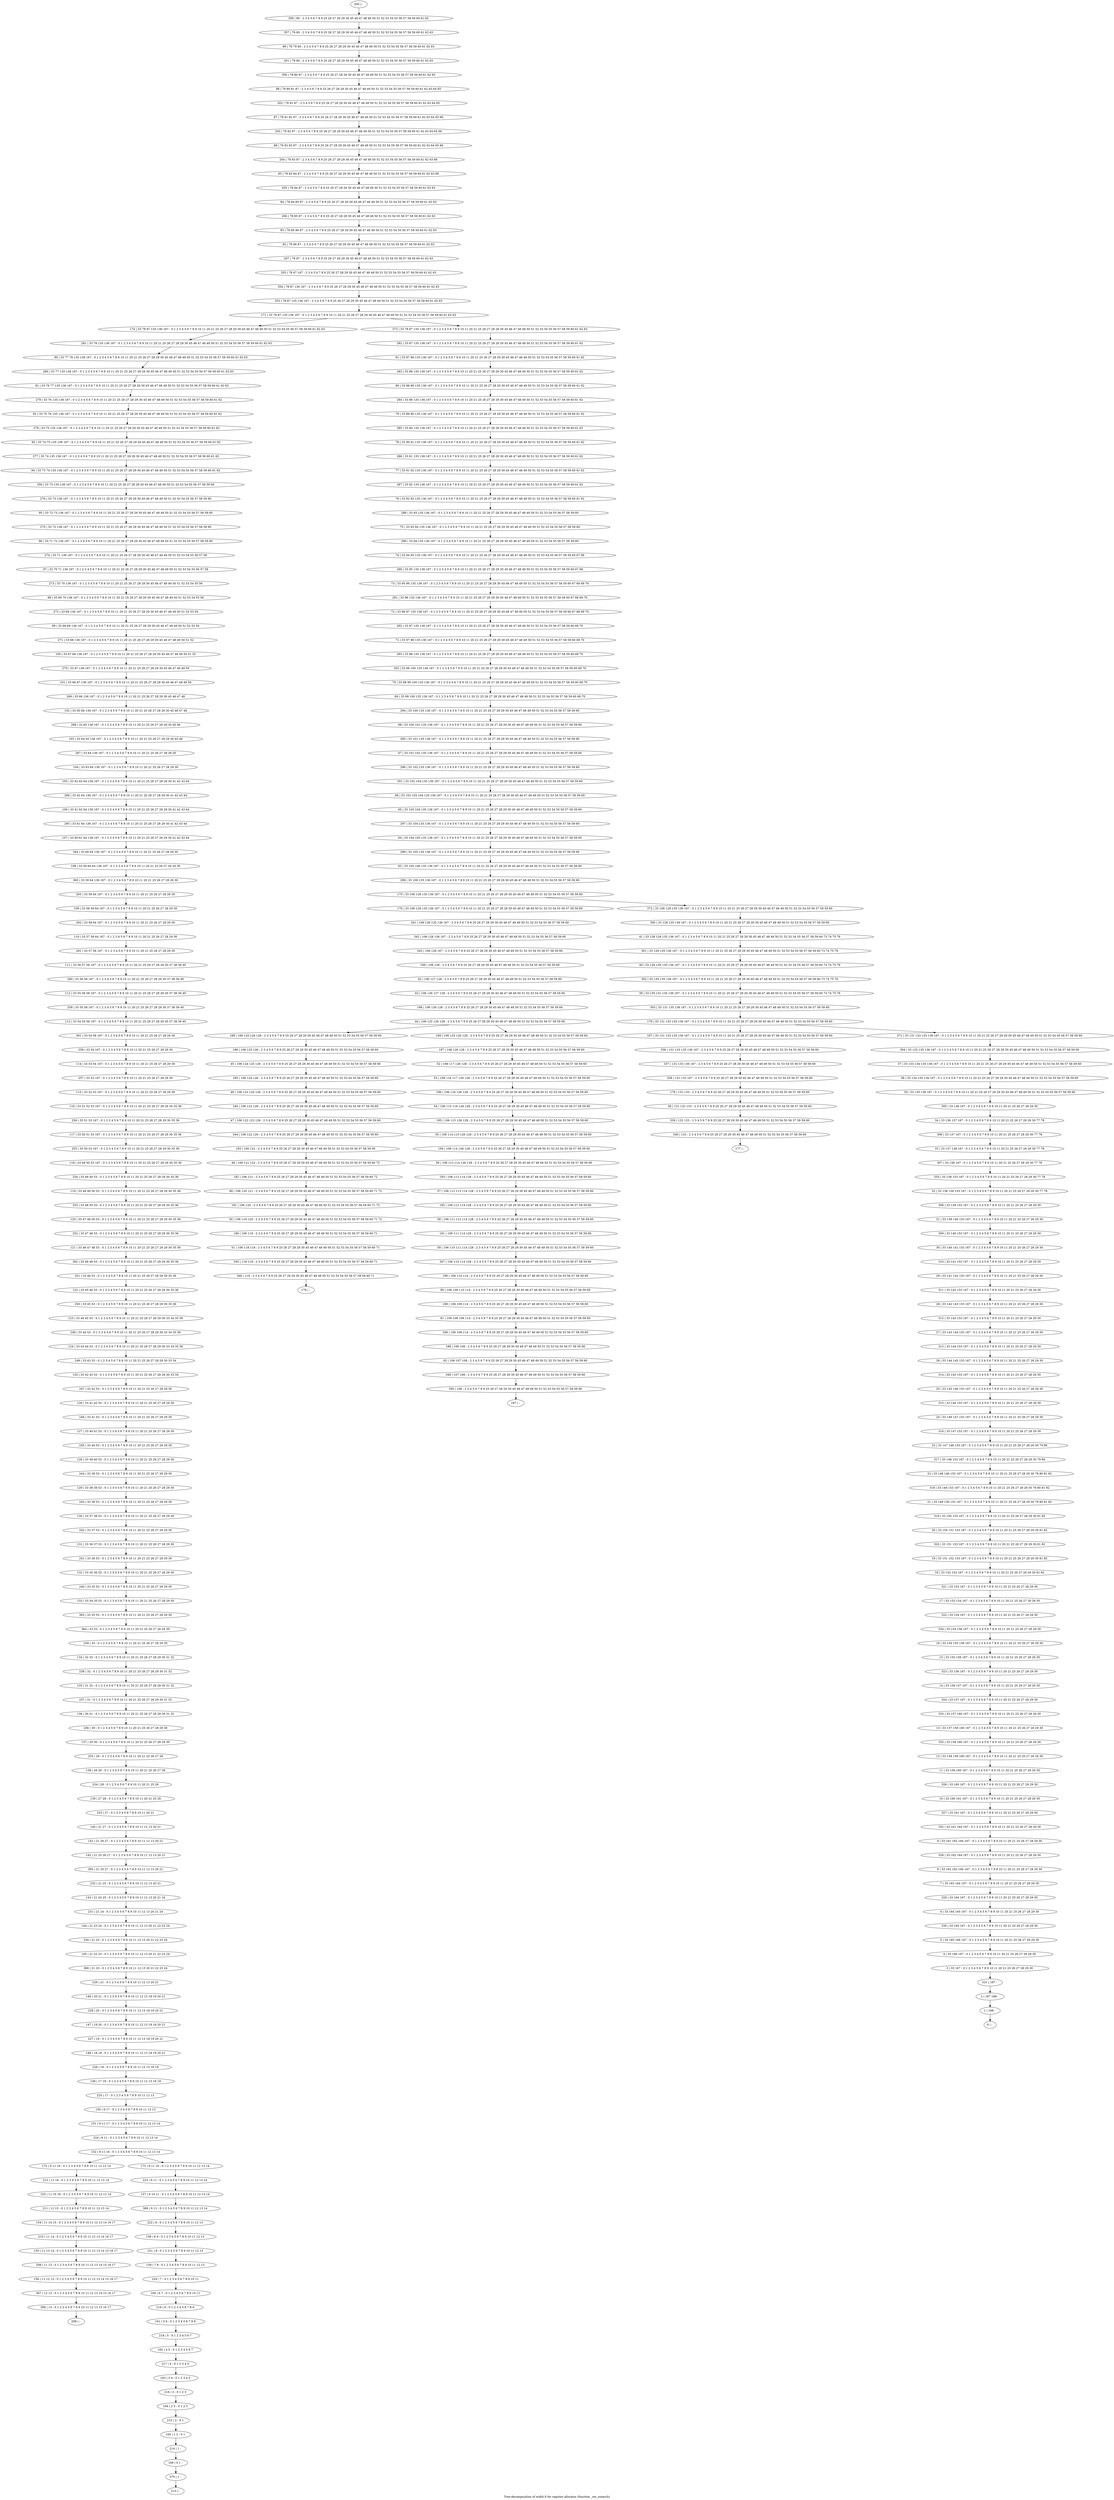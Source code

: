 digraph G {
graph [label="Tree-decomposition of width 6 for register allocator (function _res_nsearch)"]
0[label="0 | : "];
1[label="1 | 168 : "];
2[label="2 | 167 168 : "];
3[label="3 | 33 167 : 0 1 2 3 4 5 6 7 8 9 10 11 20 21 25 26 27 28 29 30 "];
4[label="4 | 33 166 167 : 0 1 2 3 4 5 6 7 8 9 10 11 20 21 25 26 27 28 29 30 "];
5[label="5 | 33 165 166 167 : 0 1 2 3 4 5 6 7 8 9 10 11 20 21 25 26 27 28 29 30 "];
6[label="6 | 33 164 165 167 : 0 1 2 3 4 5 6 7 8 9 10 11 20 21 25 26 27 28 29 30 "];
7[label="7 | 33 163 164 167 : 0 1 2 3 4 5 6 7 8 9 10 11 20 21 25 26 27 28 29 30 "];
8[label="8 | 33 162 163 164 167 : 0 1 2 3 4 5 6 7 8 9 10 11 20 21 25 26 27 28 29 30 "];
9[label="9 | 33 161 162 164 167 : 0 1 2 3 4 5 6 7 8 9 10 11 20 21 25 26 27 28 29 30 "];
10[label="10 | 33 160 161 167 : 0 1 2 3 4 5 6 7 8 9 10 11 20 21 25 26 27 28 29 30 "];
11[label="11 | 33 159 160 167 : 0 1 2 3 4 5 6 7 8 9 10 11 20 21 25 26 27 28 29 30 "];
12[label="12 | 33 158 159 160 167 : 0 1 2 3 4 5 6 7 8 9 10 11 20 21 25 26 27 28 29 30 "];
13[label="13 | 33 157 158 160 167 : 0 1 2 3 4 5 6 7 8 9 10 11 20 21 25 26 27 28 29 30 "];
14[label="14 | 33 156 157 167 : 0 1 2 3 4 5 6 7 8 9 10 11 20 21 25 26 27 28 29 30 "];
15[label="15 | 33 155 156 167 : 0 1 2 3 4 5 6 7 8 9 10 11 20 21 25 26 27 28 29 30 "];
16[label="16 | 33 154 155 156 167 : 0 1 2 3 4 5 6 7 8 9 10 11 20 21 25 26 27 28 29 30 "];
17[label="17 | 33 153 154 167 : 0 1 2 3 4 5 6 7 8 9 10 11 20 21 25 26 27 28 29 30 "];
18[label="18 | 33 152 153 167 : 0 1 2 3 4 5 6 7 8 9 10 11 20 21 25 26 27 28 29 30 81 82 "];
19[label="19 | 33 151 152 153 167 : 0 1 2 3 4 5 6 7 8 9 10 11 20 21 25 26 27 28 29 30 81 82 "];
20[label="20 | 33 150 151 153 167 : 0 1 2 3 4 5 6 7 8 9 10 11 20 21 25 26 27 28 29 30 81 82 "];
21[label="21 | 33 149 150 153 167 : 0 1 2 3 4 5 6 7 8 9 10 11 20 21 25 26 27 28 29 30 79 80 81 82 "];
22[label="22 | 33 148 149 153 167 : 0 1 2 3 4 5 6 7 8 9 10 11 20 21 25 26 27 28 29 30 79 80 81 82 "];
23[label="23 | 33 147 148 153 167 : 0 1 2 3 4 5 6 7 8 9 10 11 20 21 25 26 27 28 29 30 79 80 "];
24[label="24 | 33 146 147 153 167 : 0 1 2 3 4 5 6 7 8 9 10 11 20 21 25 26 27 28 29 30 "];
25[label="25 | 33 145 146 153 167 : 0 1 2 3 4 5 6 7 8 9 10 11 20 21 25 26 27 28 29 30 "];
26[label="26 | 33 144 145 153 167 : 0 1 2 3 4 5 6 7 8 9 10 11 20 21 25 26 27 28 29 30 "];
27[label="27 | 33 143 144 153 167 : 0 1 2 3 4 5 6 7 8 9 10 11 20 21 25 26 27 28 29 30 "];
28[label="28 | 33 142 143 153 167 : 0 1 2 3 4 5 6 7 8 9 10 11 20 21 25 26 27 28 29 30 "];
29[label="29 | 33 141 142 153 167 : 0 1 2 3 4 5 6 7 8 9 10 11 20 21 25 26 27 28 29 30 "];
30[label="30 | 33 140 141 153 167 : 0 1 2 3 4 5 6 7 8 9 10 11 20 21 25 26 27 28 29 30 "];
31[label="31 | 33 139 140 153 167 : 0 1 2 3 4 5 6 7 8 9 10 11 20 21 25 26 27 28 29 30 "];
32[label="32 | 33 138 139 153 167 : 0 1 2 3 4 5 6 7 8 9 10 11 20 21 25 26 27 28 29 30 77 78 "];
33[label="33 | 33 137 138 167 : 0 1 2 3 4 5 6 7 8 9 10 11 20 21 25 26 27 28 29 30 77 78 "];
34[label="34 | 33 136 137 167 : 0 1 2 3 4 5 6 7 8 9 10 11 20 21 25 26 27 28 29 30 77 78 "];
35[label="35 | 33 135 136 167 : 0 1 2 3 4 5 6 7 8 9 10 11 20 21 25 26 27 28 29 30 45 46 47 48 49 50 51 52 53 54 55 56 57 58 59 60 "];
36[label="36 | 33 134 135 136 167 : 0 1 2 3 4 5 6 7 8 9 10 11 20 21 25 26 27 28 29 30 45 46 47 48 49 50 51 52 53 54 55 56 57 58 59 60 "];
37[label="37 | 33 133 134 135 136 167 : 0 1 2 3 4 5 6 7 8 9 10 11 20 21 25 26 27 28 29 30 45 46 47 48 49 50 51 52 53 54 55 56 57 58 59 60 "];
38[label="38 | 131 132 133 : 2 3 4 5 6 7 8 9 25 26 27 28 29 30 45 46 47 48 49 50 51 52 53 54 55 56 57 58 59 60 "];
39[label="39 | 33 130 131 135 136 167 : 0 1 2 3 4 5 6 7 8 9 10 11 20 21 25 26 27 28 29 30 45 46 47 48 49 50 51 52 53 54 55 56 57 58 59 60 73 74 75 76 "];
40[label="40 | 33 129 130 135 136 167 : 0 1 2 3 4 5 6 7 8 9 10 11 20 21 25 26 27 28 29 30 45 46 47 48 49 50 51 52 53 54 55 56 57 58 59 60 73 74 75 76 "];
41[label="41 | 33 128 129 135 136 167 : 0 1 2 3 4 5 6 7 8 9 10 11 20 21 25 26 27 28 29 30 45 46 47 48 49 50 51 52 53 54 55 56 57 58 59 60 73 74 75 76 "];
42[label="42 | 106 127 128 : 2 3 4 5 6 7 8 9 25 26 27 28 29 30 45 46 47 48 49 50 51 52 53 54 55 56 57 58 59 60 "];
43[label="43 | 106 126 127 128 : 2 3 4 5 6 7 8 9 25 26 27 28 29 30 45 46 47 48 49 50 51 52 53 54 55 56 57 58 59 60 "];
44[label="44 | 106 125 126 128 : 2 3 4 5 6 7 8 9 25 26 27 28 29 30 45 46 47 48 49 50 51 52 53 54 55 56 57 58 59 60 "];
45[label="45 | 106 124 125 126 : 2 3 4 5 6 7 8 9 25 26 27 28 29 30 45 46 47 48 49 50 51 52 53 54 55 56 57 58 59 60 "];
46[label="46 | 106 123 124 126 : 2 3 4 5 6 7 8 9 25 26 27 28 29 30 45 46 47 48 49 50 51 52 53 54 55 56 57 58 59 60 "];
47[label="47 | 106 122 123 126 : 2 3 4 5 6 7 8 9 25 26 27 28 29 30 45 46 47 48 49 50 51 52 53 54 55 56 57 58 59 60 "];
48[label="48 | 106 121 122 : 2 3 4 5 6 7 8 9 25 26 27 28 29 30 45 46 47 48 49 50 51 52 53 54 55 56 57 58 59 60 72 "];
49[label="49 | 106 120 121 : 2 3 4 5 6 7 8 9 25 26 27 28 29 30 45 46 47 48 49 50 51 52 53 54 55 56 57 58 59 60 71 72 "];
50[label="50 | 106 119 120 : 2 3 4 5 6 7 8 9 25 26 27 28 29 30 45 46 47 48 49 50 51 52 53 54 55 56 57 58 59 60 71 72 "];
51[label="51 | 106 118 119 : 2 3 4 5 6 7 8 9 25 26 27 28 29 30 45 46 47 48 49 50 51 52 53 54 55 56 57 58 59 60 71 "];
52[label="52 | 106 117 126 128 : 2 3 4 5 6 7 8 9 25 26 27 28 29 30 45 46 47 48 49 50 51 52 53 54 55 56 57 58 59 60 "];
53[label="53 | 106 116 117 126 128 : 2 3 4 5 6 7 8 9 25 26 27 28 29 30 45 46 47 48 49 50 51 52 53 54 55 56 57 58 59 60 "];
54[label="54 | 106 115 116 126 128 : 2 3 4 5 6 7 8 9 25 26 27 28 29 30 45 46 47 48 49 50 51 52 53 54 55 56 57 58 59 60 "];
55[label="55 | 106 114 115 126 128 : 2 3 4 5 6 7 8 9 25 26 27 28 29 30 45 46 47 48 49 50 51 52 53 54 55 56 57 58 59 60 "];
56[label="56 | 106 113 114 126 128 : 2 3 4 5 6 7 8 9 25 26 27 28 29 30 45 46 47 48 49 50 51 52 53 54 55 56 57 58 59 60 "];
57[label="57 | 106 112 113 114 128 : 2 3 4 5 6 7 8 9 25 26 27 28 29 30 45 46 47 48 49 50 51 52 53 54 55 56 57 58 59 60 "];
58[label="58 | 106 111 112 114 128 : 2 3 4 5 6 7 8 9 25 26 27 28 29 30 45 46 47 48 49 50 51 52 53 54 55 56 57 58 59 60 "];
59[label="59 | 106 110 111 114 128 : 2 3 4 5 6 7 8 9 25 26 27 28 29 30 45 46 47 48 49 50 51 52 53 54 55 56 57 58 59 60 "];
60[label="60 | 106 109 110 114 : 2 3 4 5 6 7 8 9 25 26 27 28 29 30 45 46 47 48 49 50 51 52 53 54 55 56 57 58 59 60 "];
61[label="61 | 106 108 109 114 : 2 3 4 5 6 7 8 9 25 26 27 28 29 30 45 46 47 48 49 50 51 52 53 54 55 56 57 58 59 60 "];
62[label="62 | 106 107 108 : 2 3 4 5 6 7 8 9 25 26 27 28 29 30 45 46 47 48 49 50 51 52 53 54 55 56 57 58 59 60 "];
63[label="63 | 33 105 106 135 136 167 : 0 1 2 3 4 5 6 7 8 9 10 11 20 21 25 26 27 28 29 30 45 46 47 48 49 50 51 52 53 54 55 56 57 58 59 60 "];
64[label="64 | 33 104 105 135 136 167 : 0 1 2 3 4 5 6 7 8 9 10 11 20 21 25 26 27 28 29 30 45 46 47 48 49 50 51 52 53 54 55 56 57 58 59 60 "];
65[label="65 | 33 103 104 135 136 167 : 0 1 2 3 4 5 6 7 8 9 10 11 20 21 25 26 27 28 29 30 45 46 47 48 49 50 51 52 53 54 55 56 57 58 59 60 "];
66[label="66 | 33 102 103 104 135 136 167 : 0 1 2 3 4 5 6 7 8 9 10 11 20 21 25 26 27 28 29 30 45 46 47 48 49 50 51 52 53 54 55 56 57 58 59 60 "];
67[label="67 | 33 101 102 135 136 167 : 0 1 2 3 4 5 6 7 8 9 10 11 20 21 25 26 27 28 29 30 45 46 47 48 49 50 51 52 53 54 55 56 57 58 59 60 "];
68[label="68 | 33 100 101 135 136 167 : 0 1 2 3 4 5 6 7 8 9 10 11 20 21 25 26 27 28 29 30 45 46 47 48 49 50 51 52 53 54 55 56 57 58 59 60 "];
69[label="69 | 33 99 100 135 136 167 : 0 1 2 3 4 5 6 7 8 9 10 11 20 21 25 26 27 28 29 30 45 46 47 48 49 50 51 52 53 54 55 56 57 58 59 60 69 70 "];
70[label="70 | 33 98 99 100 135 136 167 : 0 1 2 3 4 5 6 7 8 9 10 11 20 21 25 26 27 28 29 30 45 46 47 48 49 50 51 52 53 54 55 56 57 58 59 60 69 70 "];
71[label="71 | 33 97 98 135 136 167 : 0 1 2 3 4 5 6 7 8 9 10 11 20 21 25 26 27 28 29 30 45 46 47 48 49 50 51 52 53 54 55 56 57 58 59 60 69 70 "];
72[label="72 | 33 96 97 135 136 167 : 0 1 2 3 4 5 6 7 8 9 10 11 20 21 25 26 27 28 29 30 45 46 47 48 49 50 51 52 53 54 55 56 57 58 59 60 67 68 69 70 "];
73[label="73 | 33 95 96 135 136 167 : 0 1 2 3 4 5 6 7 8 9 10 11 20 21 25 26 27 28 29 30 45 46 47 48 49 50 51 52 53 54 55 56 57 58 59 60 67 68 69 70 "];
74[label="74 | 33 94 95 135 136 167 : 0 1 2 3 4 5 6 7 8 9 10 11 20 21 25 26 27 28 29 30 45 46 47 48 49 50 51 52 53 54 55 56 57 58 59 60 67 68 "];
75[label="75 | 33 93 94 135 136 167 : 0 1 2 3 4 5 6 7 8 9 10 11 20 21 25 26 27 28 29 30 45 46 47 48 49 50 51 52 53 54 55 56 57 58 59 60 "];
76[label="76 | 33 92 93 135 136 167 : 0 1 2 3 4 5 6 7 8 9 10 11 20 21 25 26 27 28 29 30 45 46 47 48 49 50 51 52 53 54 55 56 57 58 59 60 61 62 "];
77[label="77 | 33 91 92 135 136 167 : 0 1 2 3 4 5 6 7 8 9 10 11 20 21 25 26 27 28 29 30 45 46 47 48 49 50 51 52 53 54 55 56 57 58 59 60 61 62 "];
78[label="78 | 33 90 91 135 136 167 : 0 1 2 3 4 5 6 7 8 9 10 11 20 21 25 26 27 28 29 30 45 46 47 48 49 50 51 52 53 54 55 56 57 58 59 60 61 62 "];
79[label="79 | 33 89 90 135 136 167 : 0 1 2 3 4 5 6 7 8 9 10 11 20 21 25 26 27 28 29 30 45 46 47 48 49 50 51 52 53 54 55 56 57 58 59 60 61 62 "];
80[label="80 | 33 88 89 135 136 167 : 0 1 2 3 4 5 6 7 8 9 10 11 20 21 25 26 27 28 29 30 45 46 47 48 49 50 51 52 53 54 55 56 57 58 59 60 61 62 "];
81[label="81 | 33 87 88 135 136 167 : 0 1 2 3 4 5 6 7 8 9 10 11 20 21 25 26 27 28 29 30 45 46 47 48 49 50 51 52 53 54 55 56 57 58 59 60 61 62 "];
82[label="82 | 78 86 87 : 2 3 4 5 6 7 8 9 25 26 27 28 29 30 45 46 47 48 49 50 51 52 53 54 55 56 57 58 59 60 61 62 63 "];
83[label="83 | 78 85 86 87 : 2 3 4 5 6 7 8 9 25 26 27 28 29 30 45 46 47 48 49 50 51 52 53 54 55 56 57 58 59 60 61 62 63 "];
84[label="84 | 78 84 85 87 : 2 3 4 5 6 7 8 9 25 26 27 28 29 30 45 46 47 48 49 50 51 52 53 54 55 56 57 58 59 60 61 62 63 "];
85[label="85 | 78 83 84 87 : 2 3 4 5 6 7 8 9 25 26 27 28 29 30 45 46 47 48 49 50 51 52 53 54 55 56 57 58 59 60 61 62 63 66 "];
86[label="86 | 78 82 83 87 : 2 3 4 5 6 7 8 9 25 26 27 28 29 30 45 46 47 48 49 50 51 52 53 54 55 56 57 58 59 60 61 62 63 64 65 66 "];
87[label="87 | 78 81 82 87 : 2 3 4 5 6 7 8 9 25 26 27 28 29 30 45 46 47 48 49 50 51 52 53 54 55 56 57 58 59 60 61 62 63 64 65 66 "];
88[label="88 | 78 80 81 87 : 2 3 4 5 6 7 8 9 25 26 27 28 29 30 45 46 47 48 49 50 51 52 53 54 55 56 57 58 59 60 61 62 63 64 65 "];
89[label="89 | 78 79 80 : 2 3 4 5 6 7 8 9 25 26 27 28 29 30 45 46 47 48 49 50 51 52 53 54 55 56 57 58 59 60 61 62 63 "];
90[label="90 | 33 77 78 135 136 167 : 0 1 2 3 4 5 6 7 8 9 10 11 20 21 25 26 27 28 29 30 45 46 47 48 49 50 51 52 53 54 55 56 57 58 59 60 61 62 63 "];
91[label="91 | 33 76 77 135 136 167 : 0 1 2 3 4 5 6 7 8 9 10 11 20 21 25 26 27 28 29 30 45 46 47 48 49 50 51 52 53 54 55 56 57 58 59 60 61 62 63 "];
92[label="92 | 33 75 76 135 136 167 : 0 1 2 3 4 5 6 7 8 9 10 11 20 21 25 26 27 28 29 30 45 46 47 48 49 50 51 52 53 54 55 56 57 58 59 60 61 62 "];
93[label="93 | 33 74 75 135 136 167 : 0 1 2 3 4 5 6 7 8 9 10 11 20 21 25 26 27 28 29 30 45 46 47 48 49 50 51 52 53 54 55 56 57 58 59 60 61 62 "];
94[label="94 | 33 73 74 135 136 167 : 0 1 2 3 4 5 6 7 8 9 10 11 20 21 25 26 27 28 29 30 45 46 47 48 49 50 51 52 53 54 55 56 57 58 59 60 61 62 "];
95[label="95 | 33 72 73 136 167 : 0 1 2 3 4 5 6 7 8 9 10 11 20 21 25 26 27 28 29 30 45 46 47 48 49 50 51 52 53 54 55 56 57 58 59 60 "];
96[label="96 | 33 71 72 136 167 : 0 1 2 3 4 5 6 7 8 9 10 11 20 21 25 26 27 28 29 30 45 46 47 48 49 50 51 52 53 54 55 56 57 58 59 60 "];
97[label="97 | 33 70 71 136 167 : 0 1 2 3 4 5 6 7 8 9 10 11 20 21 25 26 27 28 29 30 45 46 47 48 49 50 51 52 53 54 55 56 57 58 "];
98[label="98 | 33 69 70 136 167 : 0 1 2 3 4 5 6 7 8 9 10 11 20 21 25 26 27 28 29 30 45 46 47 48 49 50 51 52 53 54 55 56 "];
99[label="99 | 33 68 69 136 167 : 0 1 2 3 4 5 6 7 8 9 10 11 20 21 25 26 27 28 29 30 45 46 47 48 49 50 51 52 53 54 "];
100[label="100 | 33 67 68 136 167 : 0 1 2 3 4 5 6 7 8 9 10 11 20 21 25 26 27 28 29 30 45 46 47 48 49 50 51 52 "];
101[label="101 | 33 66 67 136 167 : 0 1 2 3 4 5 6 7 8 9 10 11 20 21 25 26 27 28 29 30 45 46 47 48 49 50 "];
102[label="102 | 33 65 66 136 167 : 0 1 2 3 4 5 6 7 8 9 10 11 20 21 25 26 27 28 29 30 45 46 47 48 "];
103[label="103 | 33 64 65 136 167 : 0 1 2 3 4 5 6 7 8 9 10 11 20 21 25 26 27 28 29 30 45 46 "];
104[label="104 | 33 63 64 136 167 : 0 1 2 3 4 5 6 7 8 9 10 11 20 21 25 26 27 28 29 30 "];
105[label="105 | 33 62 63 64 136 167 : 0 1 2 3 4 5 6 7 8 9 10 11 20 21 25 26 27 28 29 30 41 42 43 44 "];
106[label="106 | 33 61 62 64 136 167 : 0 1 2 3 4 5 6 7 8 9 10 11 20 21 25 26 27 28 29 30 41 42 43 44 "];
107[label="107 | 33 60 61 64 136 167 : 0 1 2 3 4 5 6 7 8 9 10 11 20 21 25 26 27 28 29 30 41 42 43 44 "];
108[label="108 | 33 59 60 64 136 167 : 0 1 2 3 4 5 6 7 8 9 10 11 20 21 25 26 27 28 29 30 "];
109[label="109 | 33 58 59 64 167 : 0 1 2 3 4 5 6 7 8 9 10 11 20 21 25 26 27 28 29 30 "];
110[label="110 | 33 57 58 64 167 : 0 1 2 3 4 5 6 7 8 9 10 11 20 21 25 26 27 28 29 30 "];
111[label="111 | 33 56 57 58 167 : 0 1 2 3 4 5 6 7 8 9 10 11 20 21 25 26 27 28 29 30 37 38 39 40 "];
112[label="112 | 33 55 56 58 167 : 0 1 2 3 4 5 6 7 8 9 10 11 20 21 25 26 27 28 29 30 37 38 39 40 "];
113[label="113 | 33 54 55 58 167 : 0 1 2 3 4 5 6 7 8 9 10 11 20 21 25 26 27 28 29 30 37 38 39 40 "];
114[label="114 | 33 53 54 167 : 0 1 2 3 4 5 6 7 8 9 10 11 20 21 25 26 27 28 29 30 "];
115[label="115 | 33 52 53 167 : 0 1 2 3 4 5 6 7 8 9 10 11 20 21 25 26 27 28 29 30 "];
116[label="116 | 33 51 52 53 167 : 0 1 2 3 4 5 6 7 8 9 10 11 20 21 25 26 27 28 29 30 35 36 "];
117[label="117 | 33 50 51 53 167 : 0 1 2 3 4 5 6 7 8 9 10 11 20 21 25 26 27 28 29 30 35 36 "];
118[label="118 | 33 49 50 53 167 : 0 1 2 3 4 5 6 7 8 9 10 11 20 21 25 26 27 28 29 30 35 36 "];
119[label="119 | 33 48 49 50 53 : 0 1 2 3 4 5 6 7 8 9 10 11 20 21 25 26 27 28 29 30 35 36 "];
120[label="120 | 33 47 48 50 53 : 0 1 2 3 4 5 6 7 8 9 10 11 20 21 25 26 27 28 29 30 35 36 "];
121[label="121 | 33 46 47 48 53 : 0 1 2 3 4 5 6 7 8 9 10 11 20 21 25 26 27 28 29 30 35 36 "];
122[label="122 | 33 45 46 53 : 0 1 2 3 4 5 6 7 8 9 10 11 20 21 25 26 27 28 29 30 35 36 "];
123[label="123 | 33 44 45 53 : 0 1 2 3 4 5 6 7 8 9 10 11 20 21 25 26 27 28 29 30 33 34 35 36 "];
124[label="124 | 33 43 44 53 : 0 1 2 3 4 5 6 7 8 9 10 11 20 21 25 26 27 28 29 30 33 34 35 36 "];
125[label="125 | 33 42 43 53 : 0 1 2 3 4 5 6 7 8 9 10 11 20 21 25 26 27 28 29 30 33 34 "];
126[label="126 | 33 41 42 53 : 0 1 2 3 4 5 6 7 8 9 10 11 20 21 25 26 27 28 29 30 "];
127[label="127 | 33 40 41 53 : 0 1 2 3 4 5 6 7 8 9 10 11 20 21 25 26 27 28 29 30 "];
128[label="128 | 33 39 40 53 : 0 1 2 3 4 5 6 7 8 9 10 11 20 21 25 26 27 28 29 30 "];
129[label="129 | 33 38 39 53 : 0 1 2 3 4 5 6 7 8 9 10 11 20 21 25 26 27 28 29 30 "];
130[label="130 | 33 37 38 53 : 0 1 2 3 4 5 6 7 8 9 10 11 20 21 25 26 27 28 29 30 "];
131[label="131 | 33 36 37 53 : 0 1 2 3 4 5 6 7 8 9 10 11 20 21 25 26 27 28 29 30 "];
132[label="132 | 33 35 36 53 : 0 1 2 3 4 5 6 7 8 9 10 11 20 21 25 26 27 28 29 30 "];
133[label="133 | 33 34 35 53 : 0 1 2 3 4 5 6 7 8 9 10 11 20 21 25 26 27 28 29 30 "];
134[label="134 | 32 33 : 0 1 2 3 4 5 6 7 8 9 10 11 20 21 25 26 27 28 29 30 31 32 "];
135[label="135 | 31 32 : 0 1 2 3 4 5 6 7 8 9 10 11 20 21 25 26 27 28 29 30 31 32 "];
136[label="136 | 30 31 : 0 1 2 3 4 5 6 7 8 9 10 11 20 21 25 26 27 28 29 30 31 32 "];
137[label="137 | 29 30 : 0 1 2 3 4 5 6 7 8 9 10 11 20 21 25 26 27 28 29 30 "];
138[label="138 | 28 29 : 0 1 2 3 4 5 6 7 8 9 10 11 20 21 25 26 27 28 "];
139[label="139 | 27 28 : 0 1 2 3 4 5 6 7 8 9 10 11 20 21 25 26 "];
140[label="140 | 21 27 : 0 1 2 3 4 5 6 7 8 9 10 11 12 13 20 21 "];
141[label="141 | 21 26 27 : 0 1 2 3 4 5 6 7 8 9 10 11 12 13 20 21 "];
142[label="142 | 21 25 26 27 : 0 1 2 3 4 5 6 7 8 9 10 11 12 13 20 21 "];
143[label="143 | 21 24 25 : 0 1 2 3 4 5 6 7 8 9 10 11 12 13 20 21 24 "];
144[label="144 | 21 23 24 : 0 1 2 3 4 5 6 7 8 9 10 11 12 13 20 21 22 23 24 "];
145[label="145 | 21 22 23 : 0 1 2 3 4 5 6 7 8 9 10 11 12 13 20 21 22 23 24 "];
146[label="146 | 20 21 : 0 1 2 3 4 5 6 7 8 9 10 11 12 13 18 19 20 21 "];
147[label="147 | 19 20 : 0 1 2 3 4 5 6 7 8 9 10 11 12 13 18 19 20 21 "];
148[label="148 | 18 19 : 0 1 2 3 4 5 6 7 8 9 10 11 12 13 18 19 20 21 "];
149[label="149 | 17 18 : 0 1 2 3 4 5 6 7 8 9 10 11 12 13 18 19 "];
150[label="150 | 9 17 : 0 1 2 3 4 5 6 7 8 9 10 11 12 13 "];
151[label="151 | 9 11 17 : 0 1 2 3 4 5 6 7 8 9 10 11 12 13 14 "];
152[label="152 | 9 11 16 : 0 1 2 3 4 5 6 7 8 9 10 11 12 13 14 "];
153[label="153 | 11 15 16 : 0 1 2 3 4 5 6 7 8 9 10 11 12 13 14 "];
154[label="154 | 11 14 15 : 0 1 2 3 4 5 6 7 8 9 10 11 12 13 14 16 17 "];
155[label="155 | 11 13 14 : 0 1 2 3 4 5 6 7 8 9 10 11 12 13 14 15 16 17 "];
156[label="156 | 11 12 13 : 0 1 2 3 4 5 6 7 8 9 10 11 12 13 14 15 16 17 "];
157[label="157 | 9 10 11 : 0 1 2 3 4 5 6 7 8 9 10 11 12 13 14 "];
158[label="158 | 8 9 : 0 1 2 3 4 5 6 7 8 9 10 11 12 13 "];
159[label="159 | 7 8 : 0 1 2 3 4 5 6 7 8 9 10 11 12 13 "];
160[label="160 | 6 7 : 0 1 2 3 4 5 6 7 8 9 10 11 "];
161[label="161 | 5 6 : 0 1 2 3 4 5 6 7 8 9 "];
162[label="162 | 4 5 : 0 1 2 3 4 5 6 7 "];
163[label="163 | 3 4 : 0 1 2 3 4 5 "];
164[label="164 | 2 3 : 0 1 2 3 "];
165[label="165 | 1 2 : 0 1 "];
166[label="166 | 0 1 : "];
167[label="167 | 33 131 133 135 136 167 : 0 1 2 3 4 5 6 7 8 9 10 11 20 21 25 26 27 28 29 30 45 46 47 48 49 50 51 52 53 54 55 56 57 58 59 60 "];
168[label="168 | 106 125 126 128 : 2 3 4 5 6 7 8 9 25 26 27 28 29 30 45 46 47 48 49 50 51 52 53 54 55 56 57 58 59 60 "];
169[label="169 | 106 125 126 128 : 2 3 4 5 6 7 8 9 25 26 27 28 29 30 45 46 47 48 49 50 51 52 53 54 55 56 57 58 59 60 "];
170[label="170 | 33 106 128 135 136 167 : 0 1 2 3 4 5 6 7 8 9 10 11 20 21 25 26 27 28 29 30 45 46 47 48 49 50 51 52 53 54 55 56 57 58 59 60 "];
171[label="171 | 33 78 87 135 136 167 : 0 1 2 3 4 5 6 7 8 9 10 11 20 21 25 26 27 28 29 30 45 46 47 48 49 50 51 52 53 54 55 56 57 58 59 60 61 62 63 "];
172[label="172 | 9 11 16 : 0 1 2 3 4 5 6 7 8 9 10 11 12 13 14 "];
173[label="173 | 9 11 16 : 0 1 2 3 4 5 6 7 8 9 10 11 12 13 14 "];
174[label="174 | 33 78 87 135 136 167 : 0 1 2 3 4 5 6 7 8 9 10 11 20 21 25 26 27 28 29 30 45 46 47 48 49 50 51 52 53 54 55 56 57 58 59 60 61 62 63 "];
175[label="175 | 33 106 128 135 136 167 : 0 1 2 3 4 5 6 7 8 9 10 11 20 21 25 26 27 28 29 30 45 46 47 48 49 50 51 52 53 54 55 56 57 58 59 60 "];
176[label="176 | 33 131 133 135 136 167 : 0 1 2 3 4 5 6 7 8 9 10 11 20 21 25 26 27 28 29 30 45 46 47 48 49 50 51 52 53 54 55 56 57 58 59 60 "];
177[label="177 | : "];
178[label="178 | 131 133 : 2 3 4 5 6 7 8 9 25 26 27 28 29 30 45 46 47 48 49 50 51 52 53 54 55 56 57 58 59 60 "];
179[label="179 | : "];
180[label="180 | 106 119 : 2 3 4 5 6 7 8 9 25 26 27 28 29 30 45 46 47 48 49 50 51 52 53 54 55 56 57 58 59 60 71 "];
181[label="181 | 106 120 : 2 3 4 5 6 7 8 9 25 26 27 28 29 30 45 46 47 48 49 50 51 52 53 54 55 56 57 58 59 60 71 72 "];
182[label="182 | 106 121 : 2 3 4 5 6 7 8 9 25 26 27 28 29 30 45 46 47 48 49 50 51 52 53 54 55 56 57 58 59 60 72 "];
183[label="183 | 106 122 : 2 3 4 5 6 7 8 9 25 26 27 28 29 30 45 46 47 48 49 50 51 52 53 54 55 56 57 58 59 60 "];
184[label="184 | 106 123 126 : 2 3 4 5 6 7 8 9 25 26 27 28 29 30 45 46 47 48 49 50 51 52 53 54 55 56 57 58 59 60 "];
185[label="185 | 106 124 126 : 2 3 4 5 6 7 8 9 25 26 27 28 29 30 45 46 47 48 49 50 51 52 53 54 55 56 57 58 59 60 "];
186[label="186 | 106 125 126 : 2 3 4 5 6 7 8 9 25 26 27 28 29 30 45 46 47 48 49 50 51 52 53 54 55 56 57 58 59 60 "];
187[label="187 | : "];
188[label="188 | 106 108 : 2 3 4 5 6 7 8 9 25 26 27 28 29 30 45 46 47 48 49 50 51 52 53 54 55 56 57 58 59 60 "];
189[label="189 | 106 109 114 : 2 3 4 5 6 7 8 9 25 26 27 28 29 30 45 46 47 48 49 50 51 52 53 54 55 56 57 58 59 60 "];
190[label="190 | 106 110 114 : 2 3 4 5 6 7 8 9 25 26 27 28 29 30 45 46 47 48 49 50 51 52 53 54 55 56 57 58 59 60 "];
191[label="191 | 106 111 114 128 : 2 3 4 5 6 7 8 9 25 26 27 28 29 30 45 46 47 48 49 50 51 52 53 54 55 56 57 58 59 60 "];
192[label="192 | 106 112 114 128 : 2 3 4 5 6 7 8 9 25 26 27 28 29 30 45 46 47 48 49 50 51 52 53 54 55 56 57 58 59 60 "];
193[label="193 | 106 113 114 128 : 2 3 4 5 6 7 8 9 25 26 27 28 29 30 45 46 47 48 49 50 51 52 53 54 55 56 57 58 59 60 "];
194[label="194 | 106 114 126 128 : 2 3 4 5 6 7 8 9 25 26 27 28 29 30 45 46 47 48 49 50 51 52 53 54 55 56 57 58 59 60 "];
195[label="195 | 106 115 126 128 : 2 3 4 5 6 7 8 9 25 26 27 28 29 30 45 46 47 48 49 50 51 52 53 54 55 56 57 58 59 60 "];
196[label="196 | 106 116 126 128 : 2 3 4 5 6 7 8 9 25 26 27 28 29 30 45 46 47 48 49 50 51 52 53 54 55 56 57 58 59 60 "];
197[label="197 | 106 126 128 : 2 3 4 5 6 7 8 9 25 26 27 28 29 30 45 46 47 48 49 50 51 52 53 54 55 56 57 58 59 60 "];
198[label="198 | 106 126 128 : 2 3 4 5 6 7 8 9 25 26 27 28 29 30 45 46 47 48 49 50 51 52 53 54 55 56 57 58 59 60 "];
199[label="199 | 106 128 : 2 3 4 5 6 7 8 9 25 26 27 28 29 30 45 46 47 48 49 50 51 52 53 54 55 56 57 58 59 60 "];
200[label="200 | : "];
201[label="201 | 78 80 : 2 3 4 5 6 7 8 9 25 26 27 28 29 30 45 46 47 48 49 50 51 52 53 54 55 56 57 58 59 60 61 62 63 "];
202[label="202 | 78 81 87 : 2 3 4 5 6 7 8 9 25 26 27 28 29 30 45 46 47 48 49 50 51 52 53 54 55 56 57 58 59 60 61 62 63 64 65 "];
203[label="203 | 78 82 87 : 2 3 4 5 6 7 8 9 25 26 27 28 29 30 45 46 47 48 49 50 51 52 53 54 55 56 57 58 59 60 61 62 63 64 65 66 "];
204[label="204 | 78 83 87 : 2 3 4 5 6 7 8 9 25 26 27 28 29 30 45 46 47 48 49 50 51 52 53 54 55 56 57 58 59 60 61 62 63 66 "];
205[label="205 | 78 84 87 : 2 3 4 5 6 7 8 9 25 26 27 28 29 30 45 46 47 48 49 50 51 52 53 54 55 56 57 58 59 60 61 62 63 "];
206[label="206 | 78 85 87 : 2 3 4 5 6 7 8 9 25 26 27 28 29 30 45 46 47 48 49 50 51 52 53 54 55 56 57 58 59 60 61 62 63 "];
207[label="207 | 78 87 : 2 3 4 5 6 7 8 9 25 26 27 28 29 30 45 46 47 48 49 50 51 52 53 54 55 56 57 58 59 60 61 62 63 "];
208[label="208 | : "];
209[label="209 | 11 13 : 0 1 2 3 4 5 6 7 8 9 10 11 12 13 14 15 16 17 "];
210[label="210 | 11 14 : 0 1 2 3 4 5 6 7 8 9 10 11 12 13 14 16 17 "];
211[label="211 | 11 15 : 0 1 2 3 4 5 6 7 8 9 10 11 12 13 14 "];
212[label="212 | 11 16 : 0 1 2 3 4 5 6 7 8 9 10 11 12 13 14 "];
213[label="213 | : "];
214[label="214 | 1 : "];
215[label="215 | 2 : 0 1 "];
216[label="216 | 3 : 0 1 2 3 "];
217[label="217 | 4 : 0 1 2 3 4 5 "];
218[label="218 | 5 : 0 1 2 3 4 5 6 7 "];
219[label="219 | 6 : 0 1 2 3 4 5 6 7 8 9 "];
220[label="220 | 7 : 0 1 2 3 4 5 6 7 8 9 10 11 "];
221[label="221 | 8 : 0 1 2 3 4 5 6 7 8 9 10 11 12 13 "];
222[label="222 | 9 : 0 1 2 3 4 5 6 7 8 9 10 11 12 13 "];
223[label="223 | 9 11 : 0 1 2 3 4 5 6 7 8 9 10 11 12 13 14 "];
224[label="224 | 9 11 : 0 1 2 3 4 5 6 7 8 9 10 11 12 13 14 "];
225[label="225 | 17 : 0 1 2 3 4 5 6 7 8 9 10 11 12 13 "];
226[label="226 | 18 : 0 1 2 3 4 5 6 7 8 9 10 11 12 13 18 19 "];
227[label="227 | 19 : 0 1 2 3 4 5 6 7 8 9 10 11 12 13 18 19 20 21 "];
228[label="228 | 20 : 0 1 2 3 4 5 6 7 8 9 10 11 12 13 18 19 20 21 "];
229[label="229 | 21 : 0 1 2 3 4 5 6 7 8 9 10 11 12 13 20 21 "];
230[label="230 | 21 23 : 0 1 2 3 4 5 6 7 8 9 10 11 12 13 20 21 22 23 24 "];
231[label="231 | 21 24 : 0 1 2 3 4 5 6 7 8 9 10 11 12 13 20 21 24 "];
232[label="232 | 21 25 : 0 1 2 3 4 5 6 7 8 9 10 11 12 13 20 21 "];
233[label="233 | 27 : 0 1 2 3 4 5 6 7 8 9 10 11 20 21 "];
234[label="234 | 28 : 0 1 2 3 4 5 6 7 8 9 10 11 20 21 25 26 "];
235[label="235 | 29 : 0 1 2 3 4 5 6 7 8 9 10 11 20 21 25 26 27 28 "];
236[label="236 | 30 : 0 1 2 3 4 5 6 7 8 9 10 11 20 21 25 26 27 28 29 30 "];
237[label="237 | 31 : 0 1 2 3 4 5 6 7 8 9 10 11 20 21 25 26 27 28 29 30 31 32 "];
238[label="238 | 32 : 0 1 2 3 4 5 6 7 8 9 10 11 20 21 25 26 27 28 29 30 31 32 "];
239[label="239 | 33 : 0 1 2 3 4 5 6 7 8 9 10 11 20 21 25 26 27 28 29 30 "];
240[label="240 | 33 35 53 : 0 1 2 3 4 5 6 7 8 9 10 11 20 21 25 26 27 28 29 30 "];
241[label="241 | 33 36 53 : 0 1 2 3 4 5 6 7 8 9 10 11 20 21 25 26 27 28 29 30 "];
242[label="242 | 33 37 53 : 0 1 2 3 4 5 6 7 8 9 10 11 20 21 25 26 27 28 29 30 "];
243[label="243 | 33 38 53 : 0 1 2 3 4 5 6 7 8 9 10 11 20 21 25 26 27 28 29 30 "];
244[label="244 | 33 39 53 : 0 1 2 3 4 5 6 7 8 9 10 11 20 21 25 26 27 28 29 30 "];
245[label="245 | 33 40 53 : 0 1 2 3 4 5 6 7 8 9 10 11 20 21 25 26 27 28 29 30 "];
246[label="246 | 33 41 53 : 0 1 2 3 4 5 6 7 8 9 10 11 20 21 25 26 27 28 29 30 "];
247[label="247 | 33 42 53 : 0 1 2 3 4 5 6 7 8 9 10 11 20 21 25 26 27 28 29 30 "];
248[label="248 | 33 43 53 : 0 1 2 3 4 5 6 7 8 9 10 11 20 21 25 26 27 28 29 30 33 34 "];
249[label="249 | 33 44 53 : 0 1 2 3 4 5 6 7 8 9 10 11 20 21 25 26 27 28 29 30 33 34 35 36 "];
250[label="250 | 33 45 53 : 0 1 2 3 4 5 6 7 8 9 10 11 20 21 25 26 27 28 29 30 35 36 "];
251[label="251 | 33 46 53 : 0 1 2 3 4 5 6 7 8 9 10 11 20 21 25 26 27 28 29 30 35 36 "];
252[label="252 | 33 47 48 53 : 0 1 2 3 4 5 6 7 8 9 10 11 20 21 25 26 27 28 29 30 35 36 "];
253[label="253 | 33 48 50 53 : 0 1 2 3 4 5 6 7 8 9 10 11 20 21 25 26 27 28 29 30 35 36 "];
254[label="254 | 33 49 50 53 : 0 1 2 3 4 5 6 7 8 9 10 11 20 21 25 26 27 28 29 30 35 36 "];
255[label="255 | 33 50 53 167 : 0 1 2 3 4 5 6 7 8 9 10 11 20 21 25 26 27 28 29 30 35 36 "];
256[label="256 | 33 51 53 167 : 0 1 2 3 4 5 6 7 8 9 10 11 20 21 25 26 27 28 29 30 35 36 "];
257[label="257 | 33 53 167 : 0 1 2 3 4 5 6 7 8 9 10 11 20 21 25 26 27 28 29 30 "];
258[label="258 | 33 54 167 : 0 1 2 3 4 5 6 7 8 9 10 11 20 21 25 26 27 28 29 30 "];
259[label="259 | 33 55 58 167 : 0 1 2 3 4 5 6 7 8 9 10 11 20 21 25 26 27 28 29 30 37 38 39 40 "];
260[label="260 | 33 56 58 167 : 0 1 2 3 4 5 6 7 8 9 10 11 20 21 25 26 27 28 29 30 37 38 39 40 "];
261[label="261 | 33 57 58 167 : 0 1 2 3 4 5 6 7 8 9 10 11 20 21 25 26 27 28 29 30 "];
262[label="262 | 33 58 64 167 : 0 1 2 3 4 5 6 7 8 9 10 11 20 21 25 26 27 28 29 30 "];
263[label="263 | 33 59 64 167 : 0 1 2 3 4 5 6 7 8 9 10 11 20 21 25 26 27 28 29 30 "];
264[label="264 | 33 60 64 136 167 : 0 1 2 3 4 5 6 7 8 9 10 11 20 21 25 26 27 28 29 30 "];
265[label="265 | 33 61 64 136 167 : 0 1 2 3 4 5 6 7 8 9 10 11 20 21 25 26 27 28 29 30 41 42 43 44 "];
266[label="266 | 33 62 64 136 167 : 0 1 2 3 4 5 6 7 8 9 10 11 20 21 25 26 27 28 29 30 41 42 43 44 "];
267[label="267 | 33 64 136 167 : 0 1 2 3 4 5 6 7 8 9 10 11 20 21 25 26 27 28 29 30 "];
268[label="268 | 33 65 136 167 : 0 1 2 3 4 5 6 7 8 9 10 11 20 21 25 26 27 28 29 30 45 46 "];
269[label="269 | 33 66 136 167 : 0 1 2 3 4 5 6 7 8 9 10 11 20 21 25 26 27 28 29 30 45 46 47 48 "];
270[label="270 | 33 67 136 167 : 0 1 2 3 4 5 6 7 8 9 10 11 20 21 25 26 27 28 29 30 45 46 47 48 49 50 "];
271[label="271 | 33 68 136 167 : 0 1 2 3 4 5 6 7 8 9 10 11 20 21 25 26 27 28 29 30 45 46 47 48 49 50 51 52 "];
272[label="272 | 33 69 136 167 : 0 1 2 3 4 5 6 7 8 9 10 11 20 21 25 26 27 28 29 30 45 46 47 48 49 50 51 52 53 54 "];
273[label="273 | 33 70 136 167 : 0 1 2 3 4 5 6 7 8 9 10 11 20 21 25 26 27 28 29 30 45 46 47 48 49 50 51 52 53 54 55 56 "];
274[label="274 | 33 71 136 167 : 0 1 2 3 4 5 6 7 8 9 10 11 20 21 25 26 27 28 29 30 45 46 47 48 49 50 51 52 53 54 55 56 57 58 "];
275[label="275 | 33 72 136 167 : 0 1 2 3 4 5 6 7 8 9 10 11 20 21 25 26 27 28 29 30 45 46 47 48 49 50 51 52 53 54 55 56 57 58 59 60 "];
276[label="276 | 33 73 136 167 : 0 1 2 3 4 5 6 7 8 9 10 11 20 21 25 26 27 28 29 30 45 46 47 48 49 50 51 52 53 54 55 56 57 58 59 60 "];
277[label="277 | 33 74 135 136 167 : 0 1 2 3 4 5 6 7 8 9 10 11 20 21 25 26 27 28 29 30 45 46 47 48 49 50 51 52 53 54 55 56 57 58 59 60 61 62 "];
278[label="278 | 33 75 135 136 167 : 0 1 2 3 4 5 6 7 8 9 10 11 20 21 25 26 27 28 29 30 45 46 47 48 49 50 51 52 53 54 55 56 57 58 59 60 61 62 "];
279[label="279 | 33 76 135 136 167 : 0 1 2 3 4 5 6 7 8 9 10 11 20 21 25 26 27 28 29 30 45 46 47 48 49 50 51 52 53 54 55 56 57 58 59 60 61 62 "];
280[label="280 | 33 77 135 136 167 : 0 1 2 3 4 5 6 7 8 9 10 11 20 21 25 26 27 28 29 30 45 46 47 48 49 50 51 52 53 54 55 56 57 58 59 60 61 62 63 "];
281[label="281 | 33 78 135 136 167 : 0 1 2 3 4 5 6 7 8 9 10 11 20 21 25 26 27 28 29 30 45 46 47 48 49 50 51 52 53 54 55 56 57 58 59 60 61 62 63 "];
282[label="282 | 33 87 135 136 167 : 0 1 2 3 4 5 6 7 8 9 10 11 20 21 25 26 27 28 29 30 45 46 47 48 49 50 51 52 53 54 55 56 57 58 59 60 61 62 "];
283[label="283 | 33 88 135 136 167 : 0 1 2 3 4 5 6 7 8 9 10 11 20 21 25 26 27 28 29 30 45 46 47 48 49 50 51 52 53 54 55 56 57 58 59 60 61 62 "];
284[label="284 | 33 89 135 136 167 : 0 1 2 3 4 5 6 7 8 9 10 11 20 21 25 26 27 28 29 30 45 46 47 48 49 50 51 52 53 54 55 56 57 58 59 60 61 62 "];
285[label="285 | 33 90 135 136 167 : 0 1 2 3 4 5 6 7 8 9 10 11 20 21 25 26 27 28 29 30 45 46 47 48 49 50 51 52 53 54 55 56 57 58 59 60 61 62 "];
286[label="286 | 33 91 135 136 167 : 0 1 2 3 4 5 6 7 8 9 10 11 20 21 25 26 27 28 29 30 45 46 47 48 49 50 51 52 53 54 55 56 57 58 59 60 61 62 "];
287[label="287 | 33 92 135 136 167 : 0 1 2 3 4 5 6 7 8 9 10 11 20 21 25 26 27 28 29 30 45 46 47 48 49 50 51 52 53 54 55 56 57 58 59 60 61 62 "];
288[label="288 | 33 93 135 136 167 : 0 1 2 3 4 5 6 7 8 9 10 11 20 21 25 26 27 28 29 30 45 46 47 48 49 50 51 52 53 54 55 56 57 58 59 60 "];
289[label="289 | 33 94 135 136 167 : 0 1 2 3 4 5 6 7 8 9 10 11 20 21 25 26 27 28 29 30 45 46 47 48 49 50 51 52 53 54 55 56 57 58 59 60 "];
290[label="290 | 33 95 135 136 167 : 0 1 2 3 4 5 6 7 8 9 10 11 20 21 25 26 27 28 29 30 45 46 47 48 49 50 51 52 53 54 55 56 57 58 59 60 67 68 "];
291[label="291 | 33 96 135 136 167 : 0 1 2 3 4 5 6 7 8 9 10 11 20 21 25 26 27 28 29 30 45 46 47 48 49 50 51 52 53 54 55 56 57 58 59 60 67 68 69 70 "];
292[label="292 | 33 97 135 136 167 : 0 1 2 3 4 5 6 7 8 9 10 11 20 21 25 26 27 28 29 30 45 46 47 48 49 50 51 52 53 54 55 56 57 58 59 60 69 70 "];
293[label="293 | 33 98 135 136 167 : 0 1 2 3 4 5 6 7 8 9 10 11 20 21 25 26 27 28 29 30 45 46 47 48 49 50 51 52 53 54 55 56 57 58 59 60 69 70 "];
294[label="294 | 33 100 135 136 167 : 0 1 2 3 4 5 6 7 8 9 10 11 20 21 25 26 27 28 29 30 45 46 47 48 49 50 51 52 53 54 55 56 57 58 59 60 "];
295[label="295 | 33 101 135 136 167 : 0 1 2 3 4 5 6 7 8 9 10 11 20 21 25 26 27 28 29 30 45 46 47 48 49 50 51 52 53 54 55 56 57 58 59 60 "];
296[label="296 | 33 102 135 136 167 : 0 1 2 3 4 5 6 7 8 9 10 11 20 21 25 26 27 28 29 30 45 46 47 48 49 50 51 52 53 54 55 56 57 58 59 60 "];
297[label="297 | 33 104 135 136 167 : 0 1 2 3 4 5 6 7 8 9 10 11 20 21 25 26 27 28 29 30 45 46 47 48 49 50 51 52 53 54 55 56 57 58 59 60 "];
298[label="298 | 33 105 135 136 167 : 0 1 2 3 4 5 6 7 8 9 10 11 20 21 25 26 27 28 29 30 45 46 47 48 49 50 51 52 53 54 55 56 57 58 59 60 "];
299[label="299 | 33 106 135 136 167 : 0 1 2 3 4 5 6 7 8 9 10 11 20 21 25 26 27 28 29 30 45 46 47 48 49 50 51 52 53 54 55 56 57 58 59 60 "];
300[label="300 | 33 128 135 136 167 : 0 1 2 3 4 5 6 7 8 9 10 11 20 21 25 26 27 28 29 30 45 46 47 48 49 50 51 52 53 54 55 56 57 58 59 60 "];
301[label="301 | 33 129 135 136 167 : 0 1 2 3 4 5 6 7 8 9 10 11 20 21 25 26 27 28 29 30 45 46 47 48 49 50 51 52 53 54 55 56 57 58 59 60 73 74 75 76 "];
302[label="302 | 33 130 135 136 167 : 0 1 2 3 4 5 6 7 8 9 10 11 20 21 25 26 27 28 29 30 45 46 47 48 49 50 51 52 53 54 55 56 57 58 59 60 73 74 75 76 "];
303[label="303 | 33 131 135 136 167 : 0 1 2 3 4 5 6 7 8 9 10 11 20 21 25 26 27 28 29 30 45 46 47 48 49 50 51 52 53 54 55 56 57 58 59 60 "];
304[label="304 | 33 133 135 136 167 : 0 1 2 3 4 5 6 7 8 9 10 11 20 21 25 26 27 28 29 30 45 46 47 48 49 50 51 52 53 54 55 56 57 58 59 60 "];
305[label="305 | 33 136 167 : 0 1 2 3 4 5 6 7 8 9 10 11 20 21 25 26 27 28 29 30 "];
306[label="306 | 33 137 167 : 0 1 2 3 4 5 6 7 8 9 10 11 20 21 25 26 27 28 29 30 77 78 "];
307[label="307 | 33 138 167 : 0 1 2 3 4 5 6 7 8 9 10 11 20 21 25 26 27 28 29 30 77 78 "];
308[label="308 | 33 139 153 167 : 0 1 2 3 4 5 6 7 8 9 10 11 20 21 25 26 27 28 29 30 "];
309[label="309 | 33 140 153 167 : 0 1 2 3 4 5 6 7 8 9 10 11 20 21 25 26 27 28 29 30 "];
310[label="310 | 33 141 153 167 : 0 1 2 3 4 5 6 7 8 9 10 11 20 21 25 26 27 28 29 30 "];
311[label="311 | 33 142 153 167 : 0 1 2 3 4 5 6 7 8 9 10 11 20 21 25 26 27 28 29 30 "];
312[label="312 | 33 143 153 167 : 0 1 2 3 4 5 6 7 8 9 10 11 20 21 25 26 27 28 29 30 "];
313[label="313 | 33 144 153 167 : 0 1 2 3 4 5 6 7 8 9 10 11 20 21 25 26 27 28 29 30 "];
314[label="314 | 33 145 153 167 : 0 1 2 3 4 5 6 7 8 9 10 11 20 21 25 26 27 28 29 30 "];
315[label="315 | 33 146 153 167 : 0 1 2 3 4 5 6 7 8 9 10 11 20 21 25 26 27 28 29 30 "];
316[label="316 | 33 147 153 167 : 0 1 2 3 4 5 6 7 8 9 10 11 20 21 25 26 27 28 29 30 "];
317[label="317 | 33 148 153 167 : 0 1 2 3 4 5 6 7 8 9 10 11 20 21 25 26 27 28 29 30 79 80 "];
318[label="318 | 33 149 153 167 : 0 1 2 3 4 5 6 7 8 9 10 11 20 21 25 26 27 28 29 30 79 80 81 82 "];
319[label="319 | 33 150 153 167 : 0 1 2 3 4 5 6 7 8 9 10 11 20 21 25 26 27 28 29 30 81 82 "];
320[label="320 | 33 151 153 167 : 0 1 2 3 4 5 6 7 8 9 10 11 20 21 25 26 27 28 29 30 81 82 "];
321[label="321 | 33 153 167 : 0 1 2 3 4 5 6 7 8 9 10 11 20 21 25 26 27 28 29 30 "];
322[label="322 | 33 154 167 : 0 1 2 3 4 5 6 7 8 9 10 11 20 21 25 26 27 28 29 30 "];
323[label="323 | 33 156 167 : 0 1 2 3 4 5 6 7 8 9 10 11 20 21 25 26 27 28 29 30 "];
324[label="324 | 33 157 167 : 0 1 2 3 4 5 6 7 8 9 10 11 20 21 25 26 27 28 29 30 "];
325[label="325 | 33 158 160 167 : 0 1 2 3 4 5 6 7 8 9 10 11 20 21 25 26 27 28 29 30 "];
326[label="326 | 33 160 167 : 0 1 2 3 4 5 6 7 8 9 10 11 20 21 25 26 27 28 29 30 "];
327[label="327 | 33 161 167 : 0 1 2 3 4 5 6 7 8 9 10 11 20 21 25 26 27 28 29 30 "];
328[label="328 | 33 162 164 167 : 0 1 2 3 4 5 6 7 8 9 10 11 20 21 25 26 27 28 29 30 "];
329[label="329 | 33 164 167 : 0 1 2 3 4 5 6 7 8 9 10 11 20 21 25 26 27 28 29 30 "];
330[label="330 | 33 165 167 : 0 1 2 3 4 5 6 7 8 9 10 11 20 21 25 26 27 28 29 30 "];
331[label="331 | 167 : "];
332[label="332 | 33 161 164 167 : 0 1 2 3 4 5 6 7 8 9 10 11 20 21 25 26 27 28 29 30 "];
333[label="333 | 33 157 160 167 : 0 1 2 3 4 5 6 7 8 9 10 11 20 21 25 26 27 28 29 30 "];
334[label="334 | 33 154 156 167 : 0 1 2 3 4 5 6 7 8 9 10 11 20 21 25 26 27 28 29 30 "];
335[label="335 | 33 138 153 167 : 0 1 2 3 4 5 6 7 8 9 10 11 20 21 25 26 27 28 29 30 77 78 "];
336[label="336 | 131 133 135 136 167 : 2 3 4 5 6 7 8 9 25 26 27 28 29 30 45 46 47 48 49 50 51 52 53 54 55 56 57 58 59 60 "];
337[label="337 | 131 133 136 167 : 2 3 4 5 6 7 8 9 25 26 27 28 29 30 45 46 47 48 49 50 51 52 53 54 55 56 57 58 59 60 "];
338[label="338 | 131 133 167 : 2 3 4 5 6 7 8 9 25 26 27 28 29 30 45 46 47 48 49 50 51 52 53 54 55 56 57 58 59 60 "];
339[label="339 | 132 133 : 2 3 4 5 6 7 8 9 25 26 27 28 29 30 45 46 47 48 49 50 51 52 53 54 55 56 57 58 59 60 "];
340[label="340 | 133 : 2 3 4 5 6 7 8 9 25 26 27 28 29 30 45 46 47 48 49 50 51 52 53 54 55 56 57 58 59 60 "];
341[label="341 | 106 128 135 136 167 : 2 3 4 5 6 7 8 9 25 26 27 28 29 30 45 46 47 48 49 50 51 52 53 54 55 56 57 58 59 60 "];
342[label="342 | 106 128 136 167 : 2 3 4 5 6 7 8 9 25 26 27 28 29 30 45 46 47 48 49 50 51 52 53 54 55 56 57 58 59 60 "];
343[label="343 | 106 128 167 : 2 3 4 5 6 7 8 9 25 26 27 28 29 30 45 46 47 48 49 50 51 52 53 54 55 56 57 58 59 60 "];
344[label="344 | 106 122 126 : 2 3 4 5 6 7 8 9 25 26 27 28 29 30 45 46 47 48 49 50 51 52 53 54 55 56 57 58 59 60 "];
345[label="345 | 118 119 : 2 3 4 5 6 7 8 9 25 26 27 28 29 30 45 46 47 48 49 50 51 52 53 54 55 56 57 58 59 60 71 "];
346[label="346 | 119 : 2 3 4 5 6 7 8 9 25 26 27 28 29 30 45 46 47 48 49 50 51 52 53 54 55 56 57 58 59 60 71 "];
347[label="347 | 106 110 114 128 : 2 3 4 5 6 7 8 9 25 26 27 28 29 30 45 46 47 48 49 50 51 52 53 54 55 56 57 58 59 60 "];
348[label="348 | 106 108 114 : 2 3 4 5 6 7 8 9 25 26 27 28 29 30 45 46 47 48 49 50 51 52 53 54 55 56 57 58 59 60 "];
349[label="349 | 107 108 : 2 3 4 5 6 7 8 9 25 26 27 28 29 30 45 46 47 48 49 50 51 52 53 54 55 56 57 58 59 60 "];
350[label="350 | 108 : 2 3 4 5 6 7 8 9 25 26 27 28 29 30 45 46 47 48 49 50 51 52 53 54 55 56 57 58 59 60 "];
351[label="351 | 33 102 104 135 136 167 : 0 1 2 3 4 5 6 7 8 9 10 11 20 21 25 26 27 28 29 30 45 46 47 48 49 50 51 52 53 54 55 56 57 58 59 60 "];
352[label="352 | 33 98 100 135 136 167 : 0 1 2 3 4 5 6 7 8 9 10 11 20 21 25 26 27 28 29 30 45 46 47 48 49 50 51 52 53 54 55 56 57 58 59 60 69 70 "];
353[label="353 | 78 87 135 136 167 : 2 3 4 5 6 7 8 9 25 26 27 28 29 30 45 46 47 48 49 50 51 52 53 54 55 56 57 58 59 60 61 62 63 "];
354[label="354 | 78 87 136 167 : 2 3 4 5 6 7 8 9 25 26 27 28 29 30 45 46 47 48 49 50 51 52 53 54 55 56 57 58 59 60 61 62 63 "];
355[label="355 | 78 87 167 : 2 3 4 5 6 7 8 9 25 26 27 28 29 30 45 46 47 48 49 50 51 52 53 54 55 56 57 58 59 60 61 62 63 "];
356[label="356 | 78 80 87 : 2 3 4 5 6 7 8 9 25 26 27 28 29 30 45 46 47 48 49 50 51 52 53 54 55 56 57 58 59 60 61 62 63 "];
357[label="357 | 79 80 : 2 3 4 5 6 7 8 9 25 26 27 28 29 30 45 46 47 48 49 50 51 52 53 54 55 56 57 58 59 60 61 62 63 "];
358[label="358 | 80 : 2 3 4 5 6 7 8 9 25 26 27 28 29 30 45 46 47 48 49 50 51 52 53 54 55 56 57 58 59 60 61 62 "];
359[label="359 | 33 73 135 136 167 : 0 1 2 3 4 5 6 7 8 9 10 11 20 21 25 26 27 28 29 30 45 46 47 48 49 50 51 52 53 54 55 56 57 58 59 60 "];
360[label="360 | 33 59 64 136 167 : 0 1 2 3 4 5 6 7 8 9 10 11 20 21 25 26 27 28 29 30 "];
361[label="361 | 33 54 58 167 : 0 1 2 3 4 5 6 7 8 9 10 11 20 21 25 26 27 28 29 30 "];
362[label="362 | 33 46 48 53 : 0 1 2 3 4 5 6 7 8 9 10 11 20 21 25 26 27 28 29 30 35 36 "];
363[label="363 | 33 35 53 : 0 1 2 3 4 5 6 7 8 9 10 11 20 21 25 26 27 28 29 30 "];
364[label="364 | 33 53 : 0 1 2 3 4 5 6 7 8 9 10 11 20 21 25 26 27 28 29 30 "];
365[label="365 | 21 25 27 : 0 1 2 3 4 5 6 7 8 9 10 11 12 13 20 21 "];
366[label="366 | 21 23 : 0 1 2 3 4 5 6 7 8 9 10 11 12 13 20 21 22 23 24 "];
367[label="367 | 12 13 : 0 1 2 3 4 5 6 7 8 9 10 11 12 13 14 15 16 17 "];
368[label="368 | 13 : 0 1 2 3 4 5 6 7 8 9 10 11 12 13 15 16 17 "];
369[label="369 | 9 11 : 0 1 2 3 4 5 6 7 8 9 10 11 12 13 14 "];
370[label="370 | 1 : "];
371[label="371 | 33 131 133 135 136 167 : 0 1 2 3 4 5 6 7 8 9 10 11 20 21 25 26 27 28 29 30 45 46 47 48 49 50 51 52 53 54 55 56 57 58 59 60 "];
372[label="372 | 33 106 128 135 136 167 : 0 1 2 3 4 5 6 7 8 9 10 11 20 21 25 26 27 28 29 30 45 46 47 48 49 50 51 52 53 54 55 56 57 58 59 60 "];
373[label="373 | 33 78 87 135 136 167 : 0 1 2 3 4 5 6 7 8 9 10 11 20 21 25 26 27 28 29 30 45 46 47 48 49 50 51 52 53 54 55 56 57 58 59 60 61 62 63 "];
42->43 ;
52->53 ;
104->105 ;
115->116 ;
140->141 ;
141->142 ;
150->151 ;
44->168 ;
44->169 ;
152->172 ;
152->173 ;
178->38 ;
180->51 ;
50->180 ;
181->50 ;
49->181 ;
182->49 ;
48->182 ;
183->48 ;
184->47 ;
46->184 ;
185->46 ;
45->185 ;
186->45 ;
168->186 ;
188->62 ;
189->61 ;
60->189 ;
190->60 ;
191->59 ;
58->191 ;
192->58 ;
57->192 ;
193->57 ;
56->193 ;
194->56 ;
55->194 ;
195->55 ;
54->195 ;
196->54 ;
53->196 ;
197->52 ;
169->197 ;
198->44 ;
43->198 ;
199->42 ;
209->156 ;
155->209 ;
210->155 ;
154->210 ;
211->154 ;
153->211 ;
212->153 ;
172->212 ;
214->166 ;
165->214 ;
215->165 ;
164->215 ;
216->164 ;
163->216 ;
217->163 ;
162->217 ;
218->162 ;
161->218 ;
219->161 ;
160->219 ;
220->160 ;
159->220 ;
221->159 ;
158->221 ;
222->158 ;
223->157 ;
173->223 ;
224->152 ;
151->224 ;
225->150 ;
149->225 ;
226->149 ;
148->226 ;
227->148 ;
147->227 ;
228->147 ;
146->228 ;
229->146 ;
230->145 ;
144->230 ;
231->144 ;
143->231 ;
232->143 ;
233->140 ;
139->233 ;
234->139 ;
138->234 ;
235->138 ;
137->235 ;
236->137 ;
136->236 ;
237->136 ;
135->237 ;
238->135 ;
134->238 ;
239->134 ;
240->133 ;
132->240 ;
241->132 ;
131->241 ;
242->131 ;
130->242 ;
243->130 ;
129->243 ;
244->129 ;
128->244 ;
245->128 ;
127->245 ;
246->127 ;
126->246 ;
247->126 ;
125->247 ;
248->125 ;
124->248 ;
249->124 ;
123->249 ;
250->123 ;
122->250 ;
251->122 ;
252->121 ;
120->252 ;
253->120 ;
119->253 ;
254->119 ;
118->254 ;
255->118 ;
117->255 ;
256->117 ;
116->256 ;
257->115 ;
114->257 ;
258->114 ;
259->113 ;
112->259 ;
260->112 ;
111->260 ;
261->111 ;
110->261 ;
262->110 ;
109->262 ;
263->109 ;
264->108 ;
107->264 ;
265->107 ;
106->265 ;
266->106 ;
105->266 ;
267->104 ;
103->267 ;
268->103 ;
102->268 ;
269->102 ;
101->269 ;
270->101 ;
100->270 ;
271->100 ;
99->271 ;
272->99 ;
98->272 ;
273->98 ;
97->273 ;
274->97 ;
96->274 ;
275->96 ;
95->275 ;
276->95 ;
277->94 ;
93->277 ;
278->93 ;
92->278 ;
279->92 ;
91->279 ;
280->91 ;
90->280 ;
281->90 ;
174->281 ;
167->336 ;
336->337 ;
338->178 ;
337->338 ;
38->339 ;
340->177 ;
339->340 ;
170->341 ;
341->342 ;
343->199 ;
342->343 ;
344->183 ;
47->344 ;
51->345 ;
346->179 ;
345->346 ;
347->190 ;
59->347 ;
348->188 ;
61->348 ;
62->349 ;
350->187 ;
349->350 ;
359->276 ;
94->359 ;
360->263 ;
108->360 ;
361->258 ;
113->361 ;
362->251 ;
121->362 ;
133->363 ;
364->239 ;
363->364 ;
365->232 ;
142->365 ;
366->229 ;
145->366 ;
156->367 ;
368->208 ;
367->368 ;
369->222 ;
157->369 ;
370->213 ;
166->370 ;
200->358 ;
358->357 ;
357->89 ;
89->201 ;
201->356 ;
356->88 ;
88->202 ;
202->87 ;
87->203 ;
203->86 ;
86->204 ;
204->85 ;
85->205 ;
205->84 ;
84->206 ;
206->83 ;
83->82 ;
82->207 ;
207->355 ;
355->354 ;
354->353 ;
353->171 ;
282->81 ;
81->283 ;
283->80 ;
80->284 ;
284->79 ;
79->285 ;
285->78 ;
78->286 ;
286->77 ;
77->287 ;
287->76 ;
76->288 ;
288->75 ;
75->289 ;
289->74 ;
74->290 ;
290->73 ;
73->291 ;
291->72 ;
72->292 ;
292->71 ;
71->293 ;
293->352 ;
352->70 ;
70->69 ;
69->294 ;
294->68 ;
68->295 ;
295->67 ;
67->296 ;
296->351 ;
351->66 ;
66->65 ;
65->297 ;
297->64 ;
64->298 ;
298->63 ;
63->299 ;
299->175 ;
300->41 ;
41->301 ;
301->40 ;
40->302 ;
302->39 ;
39->303 ;
303->176 ;
304->37 ;
37->36 ;
36->35 ;
35->305 ;
305->34 ;
34->306 ;
306->33 ;
33->307 ;
307->335 ;
335->32 ;
32->308 ;
308->31 ;
31->309 ;
309->30 ;
30->310 ;
310->29 ;
29->311 ;
311->28 ;
28->312 ;
312->27 ;
27->313 ;
313->26 ;
26->314 ;
314->25 ;
25->315 ;
315->24 ;
24->316 ;
316->23 ;
23->317 ;
317->22 ;
22->318 ;
318->21 ;
21->319 ;
319->20 ;
20->320 ;
320->19 ;
19->18 ;
18->321 ;
321->17 ;
17->322 ;
322->334 ;
334->16 ;
16->15 ;
15->323 ;
323->14 ;
14->324 ;
324->333 ;
333->13 ;
13->325 ;
325->12 ;
12->11 ;
11->326 ;
326->10 ;
10->327 ;
327->332 ;
332->9 ;
9->328 ;
328->8 ;
8->7 ;
7->329 ;
329->6 ;
6->330 ;
330->5 ;
5->4 ;
4->3 ;
3->331 ;
331->2 ;
2->1 ;
1->0 ;
371->304 ;
372->300 ;
373->282 ;
176->167 ;
176->371 ;
175->170 ;
175->372 ;
171->174 ;
171->373 ;
}

